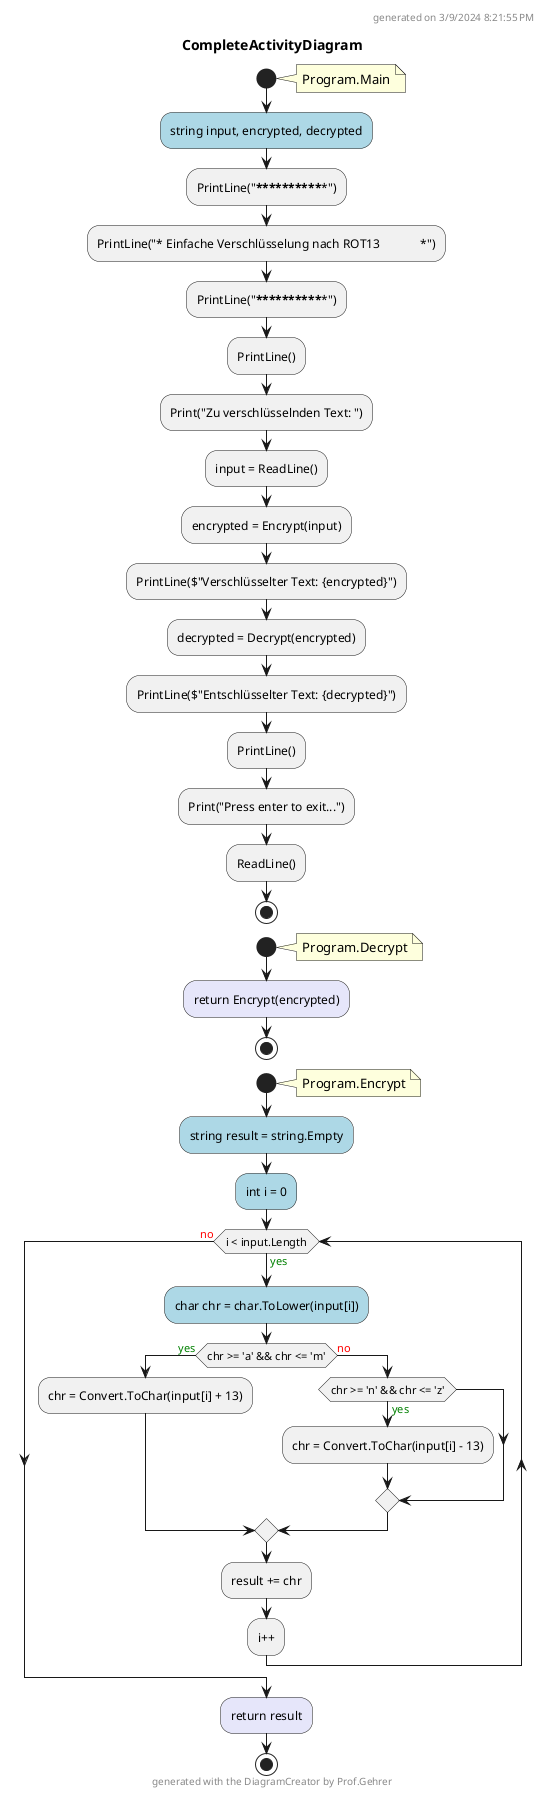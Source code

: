 @startuml CompleteActivityDiagram
header
generated on 3/9/2024 8:21:55 PM
end header
title CompleteActivityDiagram
start
note right:  Program.Main
#LightBlue:string input, encrypted, decrypted;
:PrintLine("***************************************************");
:PrintLine("* Einfache Verschlüsselung nach ROT13             *");
:PrintLine("***************************************************");
:PrintLine();
:Print("Zu verschlüsselnden Text: ");
:input = ReadLine();
:encrypted = Encrypt(input);
:PrintLine($"Verschlüsselter Text: {encrypted}");
:decrypted = Decrypt(encrypted);
:PrintLine($"Entschlüsselter Text: {decrypted}");
:PrintLine();
:Print("Press enter to exit...");
:ReadLine();
footer
generated with the DiagramCreator by Prof.Gehrer
end footer
stop
start
note right:  Program.Decrypt
#Lavender:return Encrypt(encrypted);
footer
generated with the DiagramCreator by Prof.Gehrer
end footer
stop
start
note right:  Program.Encrypt
#LightBlue:string result = string.Empty;
#LightBlue:int i = 0;
while (i < input.Length) is (<color:green>yes)
    #LightBlue:char chr = char.ToLower(input[i]);
    if (chr >= 'a' && chr <= 'm') then (<color:green>yes)
        :chr = Convert.ToChar(input[i] + 13);
      else (<color:red>no)
        if (chr >= 'n' && chr <= 'z') then (<color:green>yes)
            :chr = Convert.ToChar(input[i] - 13);
        endif
    endif
    :result += chr;
:i++;
endwhile (<color:red>no)
#Lavender:return result;
footer
generated with the DiagramCreator by Prof.Gehrer
end footer
stop
footer
generated with the DiagramCreator by Prof.Gehrer
end footer
@enduml
